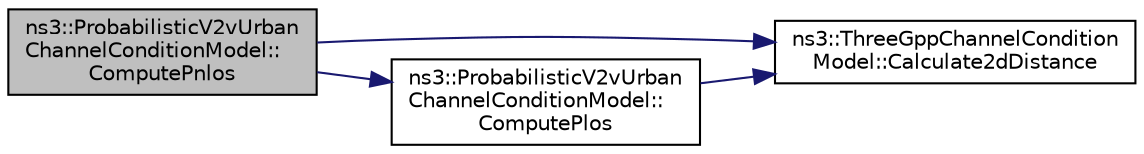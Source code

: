 digraph "ns3::ProbabilisticV2vUrbanChannelConditionModel::ComputePnlos"
{
 // LATEX_PDF_SIZE
  edge [fontname="Helvetica",fontsize="10",labelfontname="Helvetica",labelfontsize="10"];
  node [fontname="Helvetica",fontsize="10",shape=record];
  rankdir="LR";
  Node1 [label="ns3::ProbabilisticV2vUrban\lChannelConditionModel::\lComputePnlos",height=0.2,width=0.4,color="black", fillcolor="grey75", style="filled", fontcolor="black",tooltip="Compute the NLOS probability."];
  Node1 -> Node2 [color="midnightblue",fontsize="10",style="solid",fontname="Helvetica"];
  Node2 [label="ns3::ThreeGppChannelCondition\lModel::Calculate2dDistance",height=0.2,width=0.4,color="black", fillcolor="white", style="filled",URL="$classns3_1_1_three_gpp_channel_condition_model.html#a686cb1a30e1841d91dd7fb1f8756d8db",tooltip="Computes the 2D distance between two 3D vectors."];
  Node1 -> Node3 [color="midnightblue",fontsize="10",style="solid",fontname="Helvetica"];
  Node3 [label="ns3::ProbabilisticV2vUrban\lChannelConditionModel::\lComputePlos",height=0.2,width=0.4,color="black", fillcolor="white", style="filled",URL="$classns3_1_1_probabilistic_v2v_urban_channel_condition_model.html#af3dd7257501698ec8cb60a4c93cbaa6e",tooltip="Compute the LOS probability."];
  Node3 -> Node2 [color="midnightblue",fontsize="10",style="solid",fontname="Helvetica"];
}
